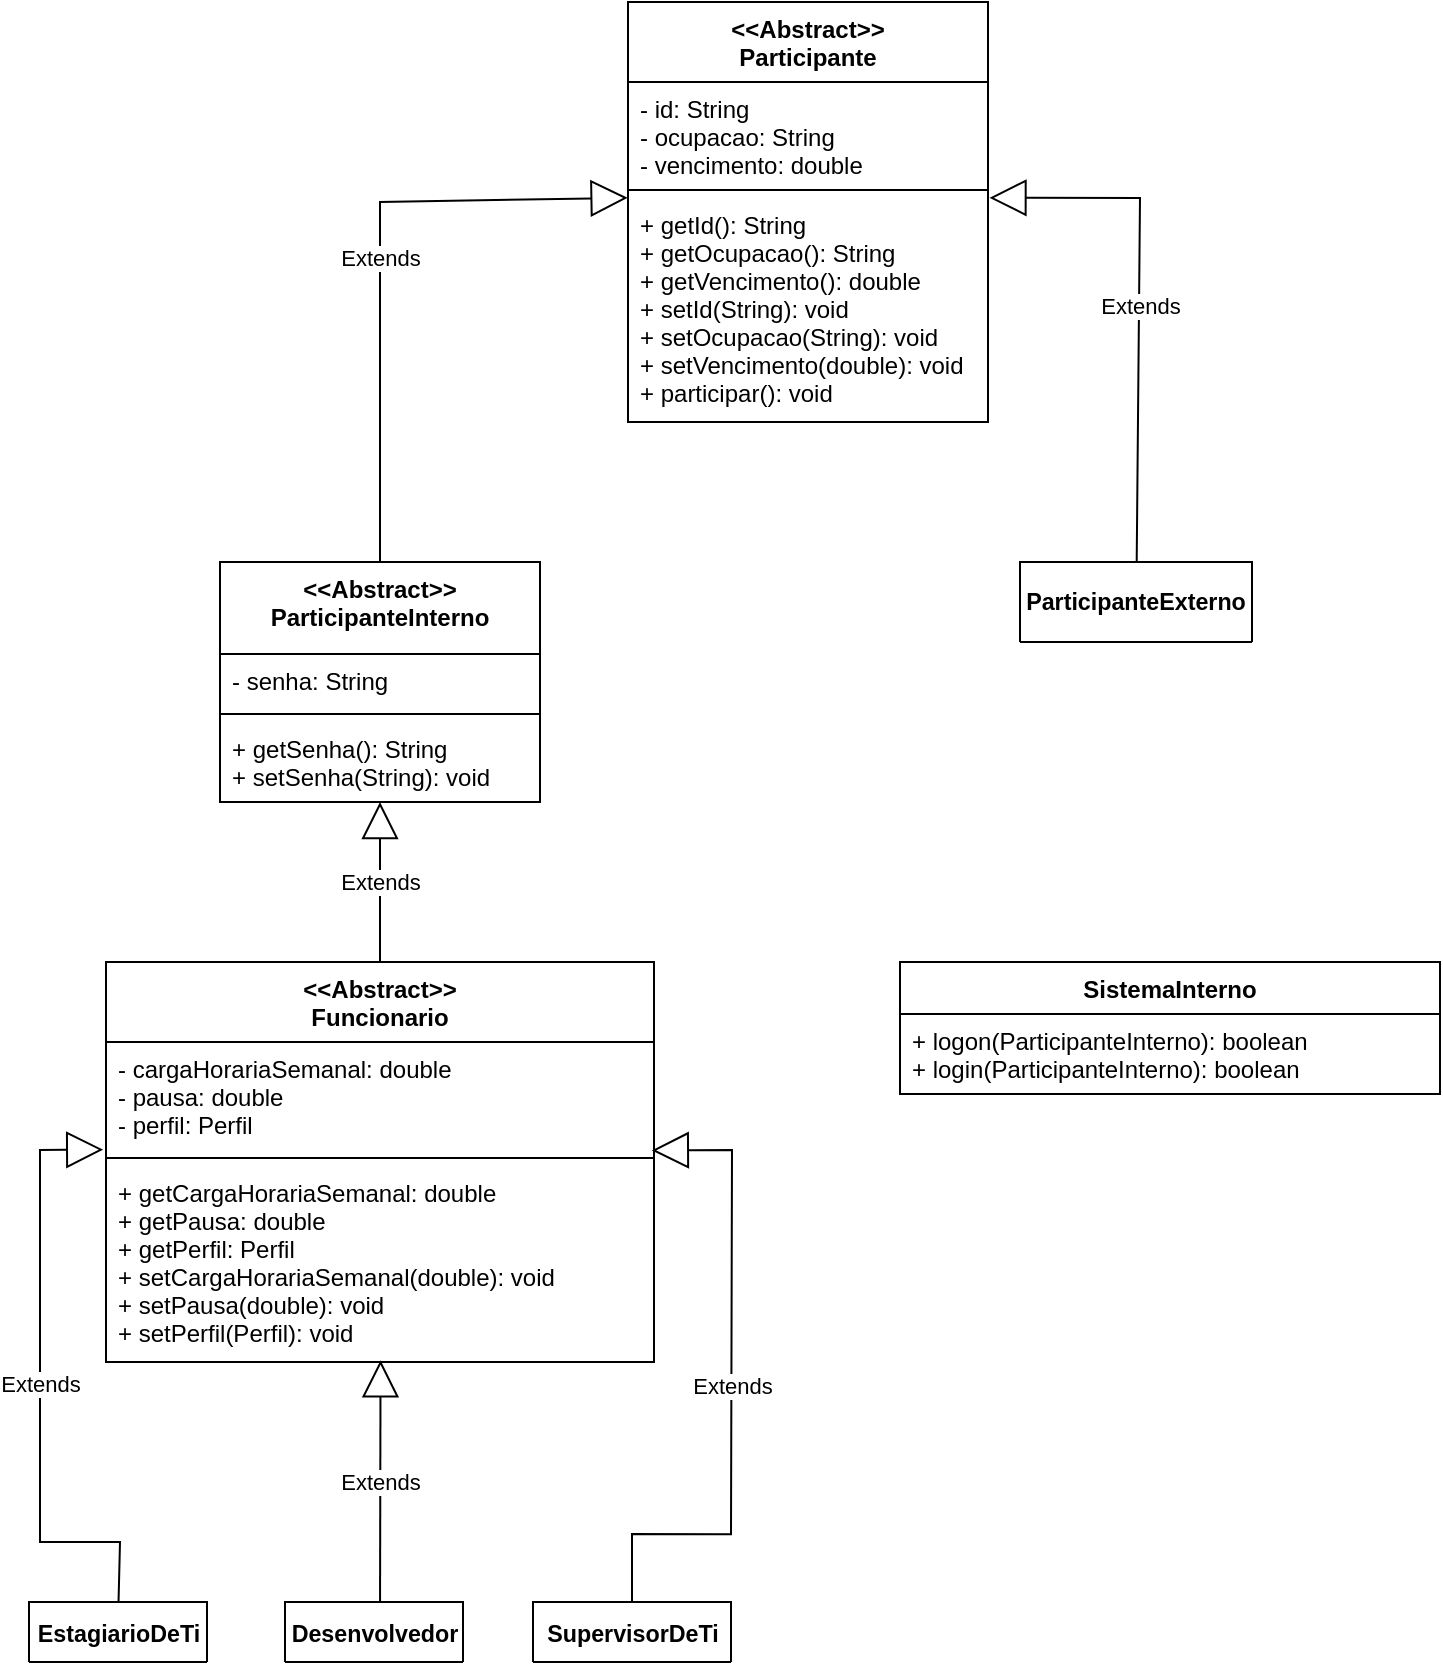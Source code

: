 <mxfile version="20.8.16" type="device"><diagram name="Página-1" id="Página-1"><mxGraphModel dx="2026" dy="1197" grid="1" gridSize="10" guides="1" tooltips="1" connect="1" arrows="1" fold="1" page="1" pageScale="1" pageWidth="827" pageHeight="1169" math="0" shadow="0"><root><mxCell id="0"/><mxCell id="1" parent="0"/><UserObject label="&lt;div style=&quot;&quot;&gt;&lt;span style=&quot;font-size: 11.64px;&quot;&gt;&lt;b&gt;ParticipanteExterno&lt;/b&gt;&lt;/span&gt;&lt;/div&gt;" tags="Background" id="7"><mxCell style="verticalAlign=middle;align=center;vsdxID=5;fillColor=#ffffff;gradientColor=none;shape=stencil(UzV2Ls5ILEhVNTIoLinKz04tz0wpyVA1dlE1MsrMy0gtyiwBslSNXVWNndPyi1LTi/JL81Ig/IJEkEoQKze/DGRCBUSfAUiHkUElhGdoAOG7QZTmZObhVIpHIcwUMpSiOQDIQDg8LTMnB+JvuDwVfEWKC9BsBzLQgxkoBIkiY1cA);strokeColor=#000000;spacingTop=-3;spacingBottom=-3;spacingLeft=-3;spacingRight=-3;points=[];labelBackgroundColor=none;rounded=0;html=1;whiteSpace=wrap;" parent="1" vertex="1"><mxGeometry x="520" y="280" width="116" height="40" as="geometry"/></mxCell></UserObject><UserObject label="&lt;div style=&quot;font-size: 1px&quot;&gt;&lt;font style=&quot;font-size:11.64px;font-family:Helvetica;color:#000000;direction:ltr;letter-spacing:0px;line-height:120%;opacity:1&quot;&gt;&lt;b&gt;SupervisorDeTi&lt;/b&gt;&lt;/font&gt;&lt;/div&gt;" tags="Background" id="8"><mxCell style="verticalAlign=middle;align=center;vsdxID=8;fillColor=#ffffff;gradientColor=none;shape=stencil(UzV2Ls5ILEhVNTIoLinKz04tz0wpyVA1dlE1MsrMy0gtyiwBslSNXVWNndPyi1LTi/JL81Ig/IJEkEoQKze/DGRCBUSfAUiHkUElhGdoAOG7QZTmZObhVIpHIcwUMpSiOQDIQDg8LTMnB+JvuDwVfEWKC9BsBzLQgxkoBIkiY1cA);strokeColor=#000000;spacingTop=-3;spacingBottom=-3;spacingLeft=-3;spacingRight=-3;points=[];labelBackgroundColor=none;rounded=0;html=1;whiteSpace=wrap;" parent="1" vertex="1"><mxGeometry x="276.5" y="800" width="99" height="30" as="geometry"/></mxCell></UserObject><UserObject label="&lt;div style=&quot;font-size: 1px&quot;&gt;&lt;font style=&quot;font-size:11.64px;font-family:Helvetica;color:#000000;direction:ltr;letter-spacing:0px;line-height:120%;opacity:1&quot;&gt;&lt;b&gt;EstagiarioDeTi&lt;/b&gt;&lt;/font&gt;&lt;/div&gt;" tags="Background" id="14"><mxCell style="verticalAlign=middle;align=center;vsdxID=13;fillColor=#ffffff;gradientColor=none;shape=stencil(UzV2Ls5ILEhVNTIoLinKz04tz0wpyVA1dlE1MsrMy0gtyiwBslSNXVWNndPyi1LTi/JL81Ig/IJEkEoQKze/DGRCBUSfAUiHkUElhGdoAOG7QZTmZObhVIpHIcwUMpSiOQDIQDg8LTMnB+JvuDwVfEWKC9BsBzLQgxkoBIkiY1cA);strokeColor=#000000;spacingTop=-3;spacingBottom=-3;spacingLeft=-3;spacingRight=-3;points=[];labelBackgroundColor=none;rounded=0;html=1;whiteSpace=wrap;" parent="1" vertex="1"><mxGeometry x="24.5" y="800" width="89" height="30" as="geometry"/></mxCell></UserObject><UserObject label="&lt;div style=&quot;font-size: 1px&quot;&gt;&lt;font style=&quot;font-size:11.64px;font-family:Helvetica;color:#000000;direction:ltr;letter-spacing:0px;line-height:120%;opacity:1&quot;&gt;&lt;b&gt;Desenvolvedor&lt;/b&gt;&lt;/font&gt;&lt;/div&gt;" tags="Background" id="15"><mxCell style="verticalAlign=middle;align=center;vsdxID=14;fillColor=#ffffff;gradientColor=none;shape=stencil(UzV2Ls5ILEhVNTIoLinKz04tz0wpyVA1dlE1MsrMy0gtyiwBslSNXVWNndPyi1LTi/JL81Ig/IJEkEoQKze/DGRCBUSfAUiHkUElhGdoAOG7QZTmZObhVIpHIcwUMpSiOQDIQDg8LTMnB+JvuDwVfEWKC9BsBzLQgxkoBIkiY1cA);strokeColor=#000000;spacingTop=-3;spacingBottom=-3;spacingLeft=-3;spacingRight=-3;points=[];labelBackgroundColor=none;rounded=0;html=1;whiteSpace=wrap;" parent="1" vertex="1"><mxGeometry x="152.5" y="800" width="89" height="30" as="geometry"/></mxCell></UserObject><mxCell id="18" parent="1" vertex="1"><mxGeometry x="382.5" y="570" as="geometry"/></mxCell><mxCell id="uLGphYnBeGPU7LkEW4Xn-29" value="&lt;&lt;Abstract&gt;&gt;&#10;Participante" style="swimlane;fontStyle=1;align=center;verticalAlign=top;childLayout=stackLayout;horizontal=1;startSize=40;horizontalStack=0;resizeParent=1;resizeParentMax=0;resizeLast=0;collapsible=1;marginBottom=0;" parent="1" vertex="1"><mxGeometry x="324" width="180" height="210" as="geometry"/></mxCell><mxCell id="uLGphYnBeGPU7LkEW4Xn-30" value="- id: String&#10;- ocupacao: String&#10;- vencimento: double" style="text;strokeColor=none;fillColor=none;align=left;verticalAlign=top;spacingLeft=4;spacingRight=4;overflow=hidden;rotatable=0;points=[[0,0.5],[1,0.5]];portConstraint=eastwest;" parent="uLGphYnBeGPU7LkEW4Xn-29" vertex="1"><mxGeometry y="40" width="180" height="50" as="geometry"/></mxCell><mxCell id="uLGphYnBeGPU7LkEW4Xn-31" value="" style="line;strokeWidth=1;fillColor=none;align=left;verticalAlign=middle;spacingTop=-1;spacingLeft=3;spacingRight=3;rotatable=0;labelPosition=right;points=[];portConstraint=eastwest;strokeColor=inherit;" parent="uLGphYnBeGPU7LkEW4Xn-29" vertex="1"><mxGeometry y="90" width="180" height="8" as="geometry"/></mxCell><mxCell id="uLGphYnBeGPU7LkEW4Xn-32" value="+ getId(): String&#10;+ getOcupacao(): String&#10;+ getVencimento(): double&#10;+ setId(String): void&#10;+ setOcupacao(String): void&#10;+ setVencimento(double): void&#10;+ participar(): void" style="text;strokeColor=none;fillColor=none;align=left;verticalAlign=top;spacingLeft=4;spacingRight=4;overflow=hidden;rotatable=0;points=[[0,0.5],[1,0.5]];portConstraint=eastwest;" parent="uLGphYnBeGPU7LkEW4Xn-29" vertex="1"><mxGeometry y="98" width="180" height="112" as="geometry"/></mxCell><mxCell id="uLGphYnBeGPU7LkEW4Xn-45" value="SistemaInterno" style="swimlane;fontStyle=1;align=center;verticalAlign=top;childLayout=stackLayout;horizontal=1;startSize=26;horizontalStack=0;resizeParent=1;resizeParentMax=0;resizeLast=0;collapsible=1;marginBottom=0;" parent="1" vertex="1"><mxGeometry x="460" y="480" width="270" height="66" as="geometry"/></mxCell><mxCell id="uLGphYnBeGPU7LkEW4Xn-48" value="+ logon(ParticipanteInterno): boolean&#10;+ login(ParticipanteInterno): boolean" style="text;strokeColor=none;fillColor=none;align=left;verticalAlign=top;spacingLeft=4;spacingRight=4;overflow=hidden;rotatable=0;points=[[0,0.5],[1,0.5]];portConstraint=eastwest;" parent="uLGphYnBeGPU7LkEW4Xn-45" vertex="1"><mxGeometry y="26" width="270" height="40" as="geometry"/></mxCell><mxCell id="h6HXLUseZMZKks0XLgMp-23" value="&lt;&lt;Abstract&gt;&gt;&#10;ParticipanteInterno" style="swimlane;fontStyle=1;align=center;verticalAlign=top;childLayout=stackLayout;horizontal=1;startSize=46;horizontalStack=0;resizeParent=1;resizeParentMax=0;resizeLast=0;collapsible=1;marginBottom=0;" vertex="1" parent="1"><mxGeometry x="120" y="280" width="160" height="120" as="geometry"/></mxCell><mxCell id="h6HXLUseZMZKks0XLgMp-24" value="- senha: String" style="text;strokeColor=none;fillColor=none;align=left;verticalAlign=top;spacingLeft=4;spacingRight=4;overflow=hidden;rotatable=0;points=[[0,0.5],[1,0.5]];portConstraint=eastwest;" vertex="1" parent="h6HXLUseZMZKks0XLgMp-23"><mxGeometry y="46" width="160" height="26" as="geometry"/></mxCell><mxCell id="h6HXLUseZMZKks0XLgMp-25" value="" style="line;strokeWidth=1;fillColor=none;align=left;verticalAlign=middle;spacingTop=-1;spacingLeft=3;spacingRight=3;rotatable=0;labelPosition=right;points=[];portConstraint=eastwest;strokeColor=inherit;" vertex="1" parent="h6HXLUseZMZKks0XLgMp-23"><mxGeometry y="72" width="160" height="8" as="geometry"/></mxCell><mxCell id="h6HXLUseZMZKks0XLgMp-26" value="+ getSenha(): String&#10;+ setSenha(String): void" style="text;strokeColor=none;fillColor=none;align=left;verticalAlign=top;spacingLeft=4;spacingRight=4;overflow=hidden;rotatable=0;points=[[0,0.5],[1,0.5]];portConstraint=eastwest;" vertex="1" parent="h6HXLUseZMZKks0XLgMp-23"><mxGeometry y="80" width="160" height="40" as="geometry"/></mxCell><mxCell id="h6HXLUseZMZKks0XLgMp-27" value="&lt;&lt;Abstract&gt;&gt;&#10;Funcionario" style="swimlane;fontStyle=1;align=center;verticalAlign=top;childLayout=stackLayout;horizontal=1;startSize=40;horizontalStack=0;resizeParent=1;resizeParentMax=0;resizeLast=0;collapsible=1;marginBottom=0;" vertex="1" parent="1"><mxGeometry x="63" y="480" width="274" height="200" as="geometry"/></mxCell><mxCell id="h6HXLUseZMZKks0XLgMp-28" value="- cargaHorariaSemanal: double&#10;- pausa: double&#10;- perfil: Perfil" style="text;strokeColor=none;fillColor=none;align=left;verticalAlign=top;spacingLeft=4;spacingRight=4;overflow=hidden;rotatable=0;points=[[0,0.5],[1,0.5]];portConstraint=eastwest;" vertex="1" parent="h6HXLUseZMZKks0XLgMp-27"><mxGeometry y="40" width="274" height="54" as="geometry"/></mxCell><mxCell id="h6HXLUseZMZKks0XLgMp-29" value="" style="line;strokeWidth=1;fillColor=none;align=left;verticalAlign=middle;spacingTop=-1;spacingLeft=3;spacingRight=3;rotatable=0;labelPosition=right;points=[];portConstraint=eastwest;strokeColor=inherit;" vertex="1" parent="h6HXLUseZMZKks0XLgMp-27"><mxGeometry y="94" width="274" height="8" as="geometry"/></mxCell><mxCell id="h6HXLUseZMZKks0XLgMp-30" value="+ getCargaHorariaSemanal: double&#10;+ getPausa: double&#10;+ getPerfil: Perfil&#10;+ setCargaHorariaSemanal(double): void&#10;+ setPausa(double): void&#10;+ setPerfil(Perfil): void" style="text;strokeColor=none;fillColor=none;align=left;verticalAlign=top;spacingLeft=4;spacingRight=4;overflow=hidden;rotatable=0;points=[[0,0.5],[1,0.5]];portConstraint=eastwest;" vertex="1" parent="h6HXLUseZMZKks0XLgMp-27"><mxGeometry y="102" width="274" height="98" as="geometry"/></mxCell><mxCell id="h6HXLUseZMZKks0XLgMp-41" value="Extends" style="endArrow=block;endSize=16;endFill=0;html=1;rounded=0;exitX=0.5;exitY=0;exitDx=0;exitDy=0;entryX=-0.001;entryY=-0.001;entryDx=0;entryDy=0;entryPerimeter=0;" edge="1" parent="1" source="h6HXLUseZMZKks0XLgMp-23" target="uLGphYnBeGPU7LkEW4Xn-32"><mxGeometry width="160" relative="1" as="geometry"><mxPoint x="280" y="300" as="sourcePoint"/><mxPoint x="440" y="300" as="targetPoint"/><Array as="points"><mxPoint x="200" y="100"/></Array></mxGeometry></mxCell><mxCell id="h6HXLUseZMZKks0XLgMp-43" value="Extends" style="endArrow=block;endSize=16;endFill=0;html=1;rounded=0;exitX=0.5;exitY=0;exitDx=0;exitDy=0;entryX=0.5;entryY=1;entryDx=0;entryDy=0;entryPerimeter=0;" edge="1" parent="1" source="h6HXLUseZMZKks0XLgMp-27" target="h6HXLUseZMZKks0XLgMp-26"><mxGeometry width="160" relative="1" as="geometry"><mxPoint x="280" y="550" as="sourcePoint"/><mxPoint x="440" y="550" as="targetPoint"/></mxGeometry></mxCell><mxCell id="h6HXLUseZMZKks0XLgMp-47" value="Extends" style="endArrow=block;endSize=16;endFill=0;html=1;rounded=0;entryX=-0.005;entryY=0.997;entryDx=0;entryDy=0;entryPerimeter=0;exitX=0.503;exitY=0.002;exitDx=0;exitDy=0;exitPerimeter=0;" edge="1" parent="1" source="14" target="h6HXLUseZMZKks0XLgMp-28"><mxGeometry width="160" relative="1" as="geometry"><mxPoint x="150" y="720" as="sourcePoint"/><mxPoint x="310" y="720" as="targetPoint"/><Array as="points"><mxPoint x="70" y="770"/><mxPoint x="30" y="770"/><mxPoint x="30" y="574"/></Array></mxGeometry></mxCell><mxCell id="h6HXLUseZMZKks0XLgMp-50" value="Extends" style="endArrow=block;endSize=16;endFill=0;html=1;rounded=0;exitX=0.5;exitY=0.002;exitDx=0;exitDy=0;exitPerimeter=0;entryX=0.996;entryY=1.004;entryDx=0;entryDy=0;entryPerimeter=0;" edge="1" parent="1" source="8" target="h6HXLUseZMZKks0XLgMp-28"><mxGeometry width="160" relative="1" as="geometry"><mxPoint x="333" y="785" as="sourcePoint"/><mxPoint x="343" y="570" as="targetPoint"/><Array as="points"><mxPoint x="326" y="766"/><mxPoint x="375.5" y="766.16"/><mxPoint x="376" y="574"/></Array></mxGeometry></mxCell><mxCell id="h6HXLUseZMZKks0XLgMp-51" value="Extends" style="endArrow=block;endSize=16;endFill=0;html=1;rounded=0;entryX=0.501;entryY=0.991;entryDx=0;entryDy=0;entryPerimeter=0;exitX=0.534;exitY=0;exitDx=0;exitDy=0;exitPerimeter=0;" edge="1" parent="1" source="15" target="h6HXLUseZMZKks0XLgMp-30"><mxGeometry width="160" relative="1" as="geometry"><mxPoint x="20" y="720" as="sourcePoint"/><mxPoint x="180" y="720" as="targetPoint"/></mxGeometry></mxCell><mxCell id="h6HXLUseZMZKks0XLgMp-52" value="Extends" style="endArrow=block;endSize=16;endFill=0;html=1;rounded=0;entryX=1.004;entryY=-0.001;entryDx=0;entryDy=0;entryPerimeter=0;exitX=0.503;exitY=0;exitDx=0;exitDy=0;exitPerimeter=0;" edge="1" parent="1" source="7" target="uLGphYnBeGPU7LkEW4Xn-32"><mxGeometry width="160" relative="1" as="geometry"><mxPoint x="310" y="230" as="sourcePoint"/><mxPoint x="470" y="230" as="targetPoint"/><Array as="points"><mxPoint x="580" y="98"/></Array></mxGeometry></mxCell></root></mxGraphModel></diagram></mxfile>